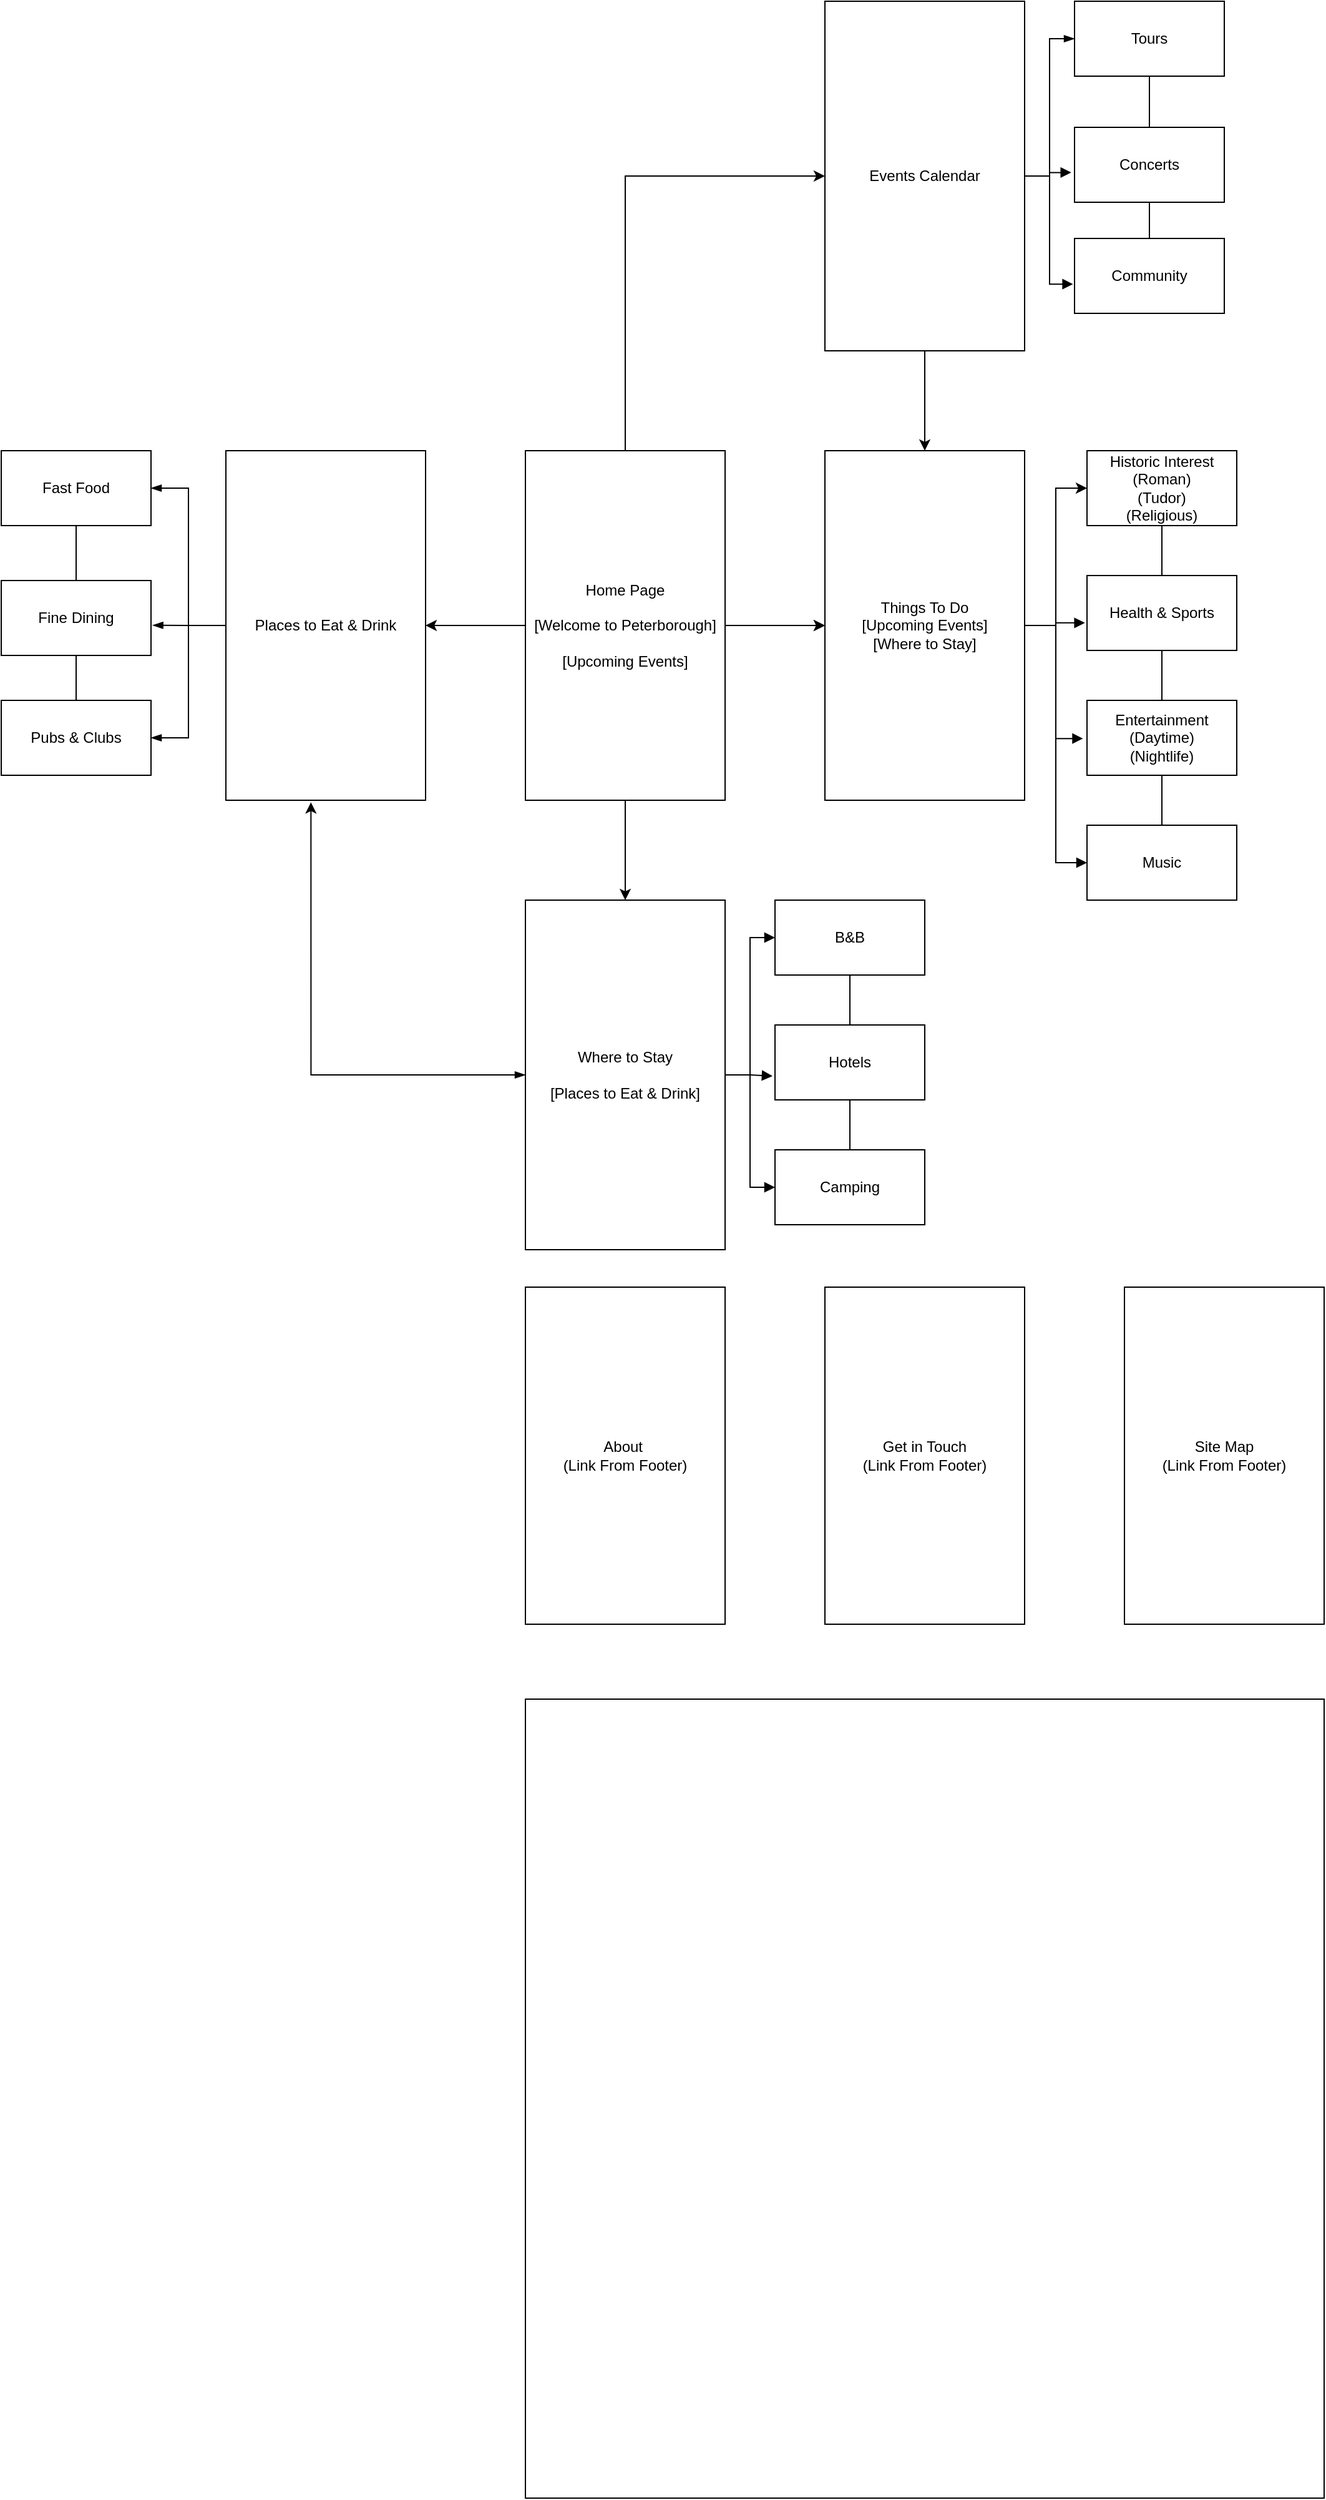 <mxfile version="20.3.0" type="device"><diagram id="e6mhACSb4iEZHt2k6fCC" name="Page-1"><mxGraphModel dx="4947" dy="3709" grid="1" gridSize="10" guides="1" tooltips="1" connect="1" arrows="1" fold="1" page="1" pageScale="1" pageWidth="827" pageHeight="1169" math="0" shadow="0"><root><mxCell id="0"/><mxCell id="1" parent="0"/><mxCell id="f0hQ0gf_V40MuAU7X8KG-3" value="" style="edgeStyle=orthogonalEdgeStyle;rounded=0;orthogonalLoop=1;jettySize=auto;html=1;" edge="1" parent="1" source="f0hQ0gf_V40MuAU7X8KG-1" target="f0hQ0gf_V40MuAU7X8KG-2"><mxGeometry relative="1" as="geometry"/></mxCell><mxCell id="f0hQ0gf_V40MuAU7X8KG-5" value="" style="edgeStyle=orthogonalEdgeStyle;rounded=0;orthogonalLoop=1;jettySize=auto;html=1;" edge="1" parent="1" source="f0hQ0gf_V40MuAU7X8KG-1" target="f0hQ0gf_V40MuAU7X8KG-4"><mxGeometry relative="1" as="geometry"/></mxCell><mxCell id="f0hQ0gf_V40MuAU7X8KG-7" value="" style="edgeStyle=orthogonalEdgeStyle;rounded=0;orthogonalLoop=1;jettySize=auto;html=1;" edge="1" parent="1" source="f0hQ0gf_V40MuAU7X8KG-1" target="f0hQ0gf_V40MuAU7X8KG-6"><mxGeometry relative="1" as="geometry"/></mxCell><mxCell id="f0hQ0gf_V40MuAU7X8KG-9" value="" style="edgeStyle=orthogonalEdgeStyle;rounded=0;orthogonalLoop=1;jettySize=auto;html=1;" edge="1" parent="1" source="f0hQ0gf_V40MuAU7X8KG-1" target="f0hQ0gf_V40MuAU7X8KG-8"><mxGeometry relative="1" as="geometry"/></mxCell><mxCell id="f0hQ0gf_V40MuAU7X8KG-12" style="edgeStyle=orthogonalEdgeStyle;rounded=0;orthogonalLoop=1;jettySize=auto;html=1;entryX=0;entryY=0.5;entryDx=0;entryDy=0;" edge="1" parent="1" source="f0hQ0gf_V40MuAU7X8KG-1" target="f0hQ0gf_V40MuAU7X8KG-10"><mxGeometry relative="1" as="geometry"><Array as="points"><mxPoint x="160" y="-140"/></Array></mxGeometry></mxCell><mxCell id="f0hQ0gf_V40MuAU7X8KG-1" value="Home Page&lt;br&gt;&lt;br&gt;[Welcome to Peterborough]&lt;br&gt;&lt;br&gt;[Upcoming Events]" style="rounded=0;whiteSpace=wrap;html=1;" vertex="1" parent="1"><mxGeometry x="80" y="80" width="160" height="280" as="geometry"/></mxCell><mxCell id="f0hQ0gf_V40MuAU7X8KG-2" value="" style="rounded=0;whiteSpace=wrap;html=1;" vertex="1" parent="1"><mxGeometry x="320" y="80" width="160" height="280" as="geometry"/></mxCell><mxCell id="f0hQ0gf_V40MuAU7X8KG-22" value="" style="edgeStyle=orthogonalEdgeStyle;rounded=0;orthogonalLoop=1;jettySize=auto;html=1;startArrow=none;startFill=0;" edge="1" parent="1" source="f0hQ0gf_V40MuAU7X8KG-4" target="f0hQ0gf_V40MuAU7X8KG-21"><mxGeometry relative="1" as="geometry"/></mxCell><mxCell id="f0hQ0gf_V40MuAU7X8KG-35" style="edgeStyle=orthogonalEdgeStyle;rounded=0;orthogonalLoop=1;jettySize=auto;html=1;entryX=-0.014;entryY=0.632;entryDx=0;entryDy=0;entryPerimeter=0;startArrow=none;startFill=0;endArrow=block;endFill=1;" edge="1" parent="1" source="f0hQ0gf_V40MuAU7X8KG-4" target="f0hQ0gf_V40MuAU7X8KG-23"><mxGeometry relative="1" as="geometry"/></mxCell><mxCell id="f0hQ0gf_V40MuAU7X8KG-36" style="edgeStyle=orthogonalEdgeStyle;rounded=0;orthogonalLoop=1;jettySize=auto;html=1;entryX=-0.027;entryY=0.51;entryDx=0;entryDy=0;entryPerimeter=0;startArrow=none;startFill=0;endArrow=block;endFill=1;" edge="1" parent="1" source="f0hQ0gf_V40MuAU7X8KG-4" target="f0hQ0gf_V40MuAU7X8KG-25"><mxGeometry relative="1" as="geometry"/></mxCell><mxCell id="f0hQ0gf_V40MuAU7X8KG-39" style="edgeStyle=orthogonalEdgeStyle;rounded=0;orthogonalLoop=1;jettySize=auto;html=1;entryX=0;entryY=0.5;entryDx=0;entryDy=0;startArrow=none;startFill=0;endArrow=block;endFill=1;" edge="1" parent="1" source="f0hQ0gf_V40MuAU7X8KG-4" target="f0hQ0gf_V40MuAU7X8KG-37"><mxGeometry relative="1" as="geometry"/></mxCell><mxCell id="f0hQ0gf_V40MuAU7X8KG-4" value="Things To Do&lt;br&gt;[Upcoming Events]&lt;br&gt;[Where to Stay]" style="rounded=0;whiteSpace=wrap;html=1;" vertex="1" parent="1"><mxGeometry x="320" y="80" width="160" height="280" as="geometry"/></mxCell><mxCell id="f0hQ0gf_V40MuAU7X8KG-20" style="edgeStyle=orthogonalEdgeStyle;rounded=0;orthogonalLoop=1;jettySize=auto;html=1;entryX=0.426;entryY=1.006;entryDx=0;entryDy=0;entryPerimeter=0;startArrow=blockThin;startFill=1;" edge="1" parent="1" source="f0hQ0gf_V40MuAU7X8KG-6" target="f0hQ0gf_V40MuAU7X8KG-8"><mxGeometry relative="1" as="geometry"/></mxCell><mxCell id="f0hQ0gf_V40MuAU7X8KG-28" value="" style="edgeStyle=orthogonalEdgeStyle;rounded=0;orthogonalLoop=1;jettySize=auto;html=1;startArrow=none;startFill=0;endArrow=block;endFill=1;" edge="1" parent="1" source="f0hQ0gf_V40MuAU7X8KG-6" target="f0hQ0gf_V40MuAU7X8KG-27"><mxGeometry relative="1" as="geometry"/></mxCell><mxCell id="f0hQ0gf_V40MuAU7X8KG-33" style="edgeStyle=orthogonalEdgeStyle;rounded=0;orthogonalLoop=1;jettySize=auto;html=1;entryX=-0.017;entryY=0.682;entryDx=0;entryDy=0;entryPerimeter=0;startArrow=none;startFill=0;endArrow=block;endFill=1;" edge="1" parent="1" source="f0hQ0gf_V40MuAU7X8KG-6" target="f0hQ0gf_V40MuAU7X8KG-29"><mxGeometry relative="1" as="geometry"/></mxCell><mxCell id="f0hQ0gf_V40MuAU7X8KG-34" style="edgeStyle=orthogonalEdgeStyle;rounded=0;orthogonalLoop=1;jettySize=auto;html=1;entryX=0;entryY=0.5;entryDx=0;entryDy=0;startArrow=none;startFill=0;endArrow=block;endFill=1;" edge="1" parent="1" source="f0hQ0gf_V40MuAU7X8KG-6" target="f0hQ0gf_V40MuAU7X8KG-31"><mxGeometry relative="1" as="geometry"/></mxCell><mxCell id="f0hQ0gf_V40MuAU7X8KG-6" value="Where to Stay&lt;br&gt;&lt;br&gt;[Places to Eat &amp;amp; Drink]" style="rounded=0;whiteSpace=wrap;html=1;" vertex="1" parent="1"><mxGeometry x="80" y="440" width="160" height="280" as="geometry"/></mxCell><mxCell id="f0hQ0gf_V40MuAU7X8KG-41" value="" style="edgeStyle=orthogonalEdgeStyle;rounded=0;orthogonalLoop=1;jettySize=auto;html=1;startArrow=none;startFill=0;endArrow=blockThin;endFill=1;" edge="1" parent="1" source="f0hQ0gf_V40MuAU7X8KG-8" target="f0hQ0gf_V40MuAU7X8KG-40"><mxGeometry relative="1" as="geometry"/></mxCell><mxCell id="f0hQ0gf_V40MuAU7X8KG-47" style="edgeStyle=orthogonalEdgeStyle;rounded=0;orthogonalLoop=1;jettySize=auto;html=1;entryX=1.011;entryY=0.597;entryDx=0;entryDy=0;entryPerimeter=0;startArrow=none;startFill=0;endArrow=blockThin;endFill=1;" edge="1" parent="1" source="f0hQ0gf_V40MuAU7X8KG-8" target="f0hQ0gf_V40MuAU7X8KG-43"><mxGeometry relative="1" as="geometry"/></mxCell><mxCell id="f0hQ0gf_V40MuAU7X8KG-48" style="edgeStyle=orthogonalEdgeStyle;rounded=0;orthogonalLoop=1;jettySize=auto;html=1;startArrow=none;startFill=0;endArrow=blockThin;endFill=1;" edge="1" parent="1" source="f0hQ0gf_V40MuAU7X8KG-8" target="f0hQ0gf_V40MuAU7X8KG-45"><mxGeometry relative="1" as="geometry"/></mxCell><mxCell id="f0hQ0gf_V40MuAU7X8KG-8" value="Places to Eat &amp;amp; Drink" style="rounded=0;whiteSpace=wrap;html=1;" vertex="1" parent="1"><mxGeometry x="-160" y="80" width="160" height="280" as="geometry"/></mxCell><mxCell id="f0hQ0gf_V40MuAU7X8KG-19" value="" style="edgeStyle=orthogonalEdgeStyle;rounded=0;orthogonalLoop=1;jettySize=auto;html=1;" edge="1" parent="1" source="f0hQ0gf_V40MuAU7X8KG-10" target="f0hQ0gf_V40MuAU7X8KG-4"><mxGeometry relative="1" as="geometry"/></mxCell><mxCell id="f0hQ0gf_V40MuAU7X8KG-50" value="" style="edgeStyle=orthogonalEdgeStyle;rounded=0;orthogonalLoop=1;jettySize=auto;html=1;startArrow=none;startFill=0;endArrow=blockThin;endFill=1;" edge="1" parent="1" source="f0hQ0gf_V40MuAU7X8KG-10" target="f0hQ0gf_V40MuAU7X8KG-49"><mxGeometry relative="1" as="geometry"/></mxCell><mxCell id="f0hQ0gf_V40MuAU7X8KG-55" style="edgeStyle=orthogonalEdgeStyle;rounded=0;orthogonalLoop=1;jettySize=auto;html=1;entryX=-0.022;entryY=0.603;entryDx=0;entryDy=0;entryPerimeter=0;startArrow=none;startFill=0;endArrow=block;endFill=1;" edge="1" parent="1" source="f0hQ0gf_V40MuAU7X8KG-10" target="f0hQ0gf_V40MuAU7X8KG-51"><mxGeometry relative="1" as="geometry"/></mxCell><mxCell id="f0hQ0gf_V40MuAU7X8KG-56" style="edgeStyle=orthogonalEdgeStyle;rounded=0;orthogonalLoop=1;jettySize=auto;html=1;entryX=-0.01;entryY=0.61;entryDx=0;entryDy=0;entryPerimeter=0;startArrow=none;startFill=0;endArrow=block;endFill=1;" edge="1" parent="1" source="f0hQ0gf_V40MuAU7X8KG-10" target="f0hQ0gf_V40MuAU7X8KG-53"><mxGeometry relative="1" as="geometry"/></mxCell><mxCell id="f0hQ0gf_V40MuAU7X8KG-10" value="Events Calendar" style="rounded=0;whiteSpace=wrap;html=1;" vertex="1" parent="1"><mxGeometry x="320" y="-280" width="160" height="280" as="geometry"/></mxCell><mxCell id="f0hQ0gf_V40MuAU7X8KG-13" value="About&amp;nbsp;&lt;br&gt;(Link From Footer)" style="whiteSpace=wrap;html=1;" vertex="1" parent="1"><mxGeometry x="80" y="750" width="160" height="270" as="geometry"/></mxCell><mxCell id="f0hQ0gf_V40MuAU7X8KG-14" value="Get in Touch&lt;br&gt;(Link From Footer)" style="whiteSpace=wrap;html=1;" vertex="1" parent="1"><mxGeometry x="320" y="750" width="160" height="270" as="geometry"/></mxCell><mxCell id="f0hQ0gf_V40MuAU7X8KG-16" value="Site Map&lt;br&gt;(Link From Footer)" style="whiteSpace=wrap;html=1;" vertex="1" parent="1"><mxGeometry x="560" y="750" width="160" height="270" as="geometry"/></mxCell><mxCell id="f0hQ0gf_V40MuAU7X8KG-18" value="" style="whiteSpace=wrap;html=1;aspect=fixed;" vertex="1" parent="1"><mxGeometry x="80" y="1080" width="640" height="640" as="geometry"/></mxCell><mxCell id="f0hQ0gf_V40MuAU7X8KG-24" value="" style="edgeStyle=orthogonalEdgeStyle;rounded=0;orthogonalLoop=1;jettySize=auto;html=1;startArrow=none;startFill=0;endArrow=none;endFill=0;" edge="1" parent="1" source="f0hQ0gf_V40MuAU7X8KG-21" target="f0hQ0gf_V40MuAU7X8KG-23"><mxGeometry relative="1" as="geometry"/></mxCell><mxCell id="f0hQ0gf_V40MuAU7X8KG-21" value="Historic Interest&lt;br&gt;(Roman)&lt;br&gt;(Tudor)&lt;br&gt;(Religious)" style="whiteSpace=wrap;html=1;rounded=0;" vertex="1" parent="1"><mxGeometry x="530" y="80" width="120" height="60" as="geometry"/></mxCell><mxCell id="f0hQ0gf_V40MuAU7X8KG-26" value="" style="edgeStyle=orthogonalEdgeStyle;rounded=0;orthogonalLoop=1;jettySize=auto;html=1;startArrow=none;startFill=0;endArrow=none;endFill=0;" edge="1" parent="1" source="f0hQ0gf_V40MuAU7X8KG-23" target="f0hQ0gf_V40MuAU7X8KG-25"><mxGeometry relative="1" as="geometry"/></mxCell><mxCell id="f0hQ0gf_V40MuAU7X8KG-23" value="Health &amp;amp; Sports" style="whiteSpace=wrap;html=1;rounded=0;" vertex="1" parent="1"><mxGeometry x="530" y="180" width="120" height="60" as="geometry"/></mxCell><mxCell id="f0hQ0gf_V40MuAU7X8KG-38" value="" style="edgeStyle=orthogonalEdgeStyle;rounded=0;orthogonalLoop=1;jettySize=auto;html=1;startArrow=none;startFill=0;endArrow=none;endFill=0;" edge="1" parent="1" source="f0hQ0gf_V40MuAU7X8KG-25" target="f0hQ0gf_V40MuAU7X8KG-37"><mxGeometry relative="1" as="geometry"/></mxCell><mxCell id="f0hQ0gf_V40MuAU7X8KG-25" value="Entertainment&lt;br&gt;(Daytime)&lt;br&gt;(Nightlife)" style="whiteSpace=wrap;html=1;rounded=0;" vertex="1" parent="1"><mxGeometry x="530" y="280" width="120" height="60" as="geometry"/></mxCell><mxCell id="f0hQ0gf_V40MuAU7X8KG-30" value="" style="edgeStyle=orthogonalEdgeStyle;rounded=0;orthogonalLoop=1;jettySize=auto;html=1;startArrow=none;startFill=0;endArrow=none;endFill=0;" edge="1" parent="1" source="f0hQ0gf_V40MuAU7X8KG-27" target="f0hQ0gf_V40MuAU7X8KG-29"><mxGeometry relative="1" as="geometry"/></mxCell><mxCell id="f0hQ0gf_V40MuAU7X8KG-27" value="B&amp;amp;B" style="whiteSpace=wrap;html=1;rounded=0;" vertex="1" parent="1"><mxGeometry x="280" y="440" width="120" height="60" as="geometry"/></mxCell><mxCell id="f0hQ0gf_V40MuAU7X8KG-32" value="" style="edgeStyle=orthogonalEdgeStyle;rounded=0;orthogonalLoop=1;jettySize=auto;html=1;startArrow=none;startFill=0;endArrow=none;endFill=0;" edge="1" parent="1" source="f0hQ0gf_V40MuAU7X8KG-29" target="f0hQ0gf_V40MuAU7X8KG-31"><mxGeometry relative="1" as="geometry"/></mxCell><mxCell id="f0hQ0gf_V40MuAU7X8KG-29" value="Hotels" style="whiteSpace=wrap;html=1;rounded=0;" vertex="1" parent="1"><mxGeometry x="280" y="540" width="120" height="60" as="geometry"/></mxCell><mxCell id="f0hQ0gf_V40MuAU7X8KG-31" value="Camping" style="whiteSpace=wrap;html=1;rounded=0;" vertex="1" parent="1"><mxGeometry x="280" y="640" width="120" height="60" as="geometry"/></mxCell><mxCell id="f0hQ0gf_V40MuAU7X8KG-37" value="Music" style="whiteSpace=wrap;html=1;rounded=0;" vertex="1" parent="1"><mxGeometry x="530" y="380" width="120" height="60" as="geometry"/></mxCell><mxCell id="f0hQ0gf_V40MuAU7X8KG-44" value="" style="edgeStyle=orthogonalEdgeStyle;rounded=0;orthogonalLoop=1;jettySize=auto;html=1;startArrow=none;startFill=0;endArrow=none;endFill=0;" edge="1" parent="1" source="f0hQ0gf_V40MuAU7X8KG-40" target="f0hQ0gf_V40MuAU7X8KG-43"><mxGeometry relative="1" as="geometry"/></mxCell><mxCell id="f0hQ0gf_V40MuAU7X8KG-40" value="Fast Food" style="whiteSpace=wrap;html=1;rounded=0;" vertex="1" parent="1"><mxGeometry x="-340" y="80" width="120" height="60" as="geometry"/></mxCell><mxCell id="f0hQ0gf_V40MuAU7X8KG-46" value="" style="edgeStyle=orthogonalEdgeStyle;rounded=0;orthogonalLoop=1;jettySize=auto;html=1;startArrow=none;startFill=0;endArrow=none;endFill=0;" edge="1" parent="1" source="f0hQ0gf_V40MuAU7X8KG-43" target="f0hQ0gf_V40MuAU7X8KG-45"><mxGeometry relative="1" as="geometry"/></mxCell><mxCell id="f0hQ0gf_V40MuAU7X8KG-43" value="Fine Dining" style="whiteSpace=wrap;html=1;rounded=0;" vertex="1" parent="1"><mxGeometry x="-340" y="184" width="120" height="60" as="geometry"/></mxCell><mxCell id="f0hQ0gf_V40MuAU7X8KG-45" value="Pubs &amp;amp; Clubs" style="whiteSpace=wrap;html=1;rounded=0;" vertex="1" parent="1"><mxGeometry x="-340" y="280" width="120" height="60" as="geometry"/></mxCell><mxCell id="f0hQ0gf_V40MuAU7X8KG-52" value="" style="edgeStyle=orthogonalEdgeStyle;rounded=0;orthogonalLoop=1;jettySize=auto;html=1;startArrow=none;startFill=0;endArrow=none;endFill=0;" edge="1" parent="1" source="f0hQ0gf_V40MuAU7X8KG-49" target="f0hQ0gf_V40MuAU7X8KG-51"><mxGeometry relative="1" as="geometry"/></mxCell><mxCell id="f0hQ0gf_V40MuAU7X8KG-49" value="Tours" style="whiteSpace=wrap;html=1;rounded=0;" vertex="1" parent="1"><mxGeometry x="520" y="-280" width="120" height="60" as="geometry"/></mxCell><mxCell id="f0hQ0gf_V40MuAU7X8KG-54" value="" style="edgeStyle=orthogonalEdgeStyle;rounded=0;orthogonalLoop=1;jettySize=auto;html=1;startArrow=none;startFill=0;endArrow=none;endFill=0;" edge="1" parent="1" source="f0hQ0gf_V40MuAU7X8KG-51" target="f0hQ0gf_V40MuAU7X8KG-53"><mxGeometry relative="1" as="geometry"/></mxCell><mxCell id="f0hQ0gf_V40MuAU7X8KG-51" value="Concerts" style="whiteSpace=wrap;html=1;rounded=0;" vertex="1" parent="1"><mxGeometry x="520" y="-179" width="120" height="60" as="geometry"/></mxCell><mxCell id="f0hQ0gf_V40MuAU7X8KG-53" value="Community" style="whiteSpace=wrap;html=1;rounded=0;" vertex="1" parent="1"><mxGeometry x="520" y="-90" width="120" height="60" as="geometry"/></mxCell></root></mxGraphModel></diagram></mxfile>